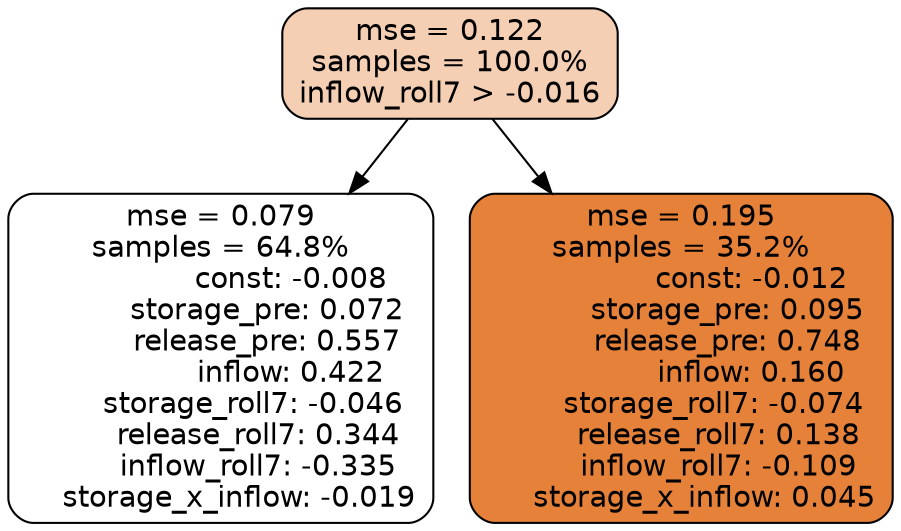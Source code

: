digraph tree {
node [shape=rectangle, style="filled, rounded", color="black", fontname=helvetica] ;
edge [fontname=helvetica] ;
	"0" [label="mse = 0.122
samples = 100.0%
inflow_roll7 > -0.016", fillcolor="#f5cfb4"]
	"1" [label="mse = 0.079
samples = 64.8%
               const: -0.008
          storage_pre: 0.072
          release_pre: 0.557
               inflow: 0.422
       storage_roll7: -0.046
        release_roll7: 0.344
        inflow_roll7: -0.335
    storage_x_inflow: -0.019", fillcolor="#ffffff"]
	"2" [label="mse = 0.195
samples = 35.2%
               const: -0.012
          storage_pre: 0.095
          release_pre: 0.748
               inflow: 0.160
       storage_roll7: -0.074
        release_roll7: 0.138
        inflow_roll7: -0.109
     storage_x_inflow: 0.045", fillcolor="#e58139"]

	"0" -> "1"
	"0" -> "2"
}